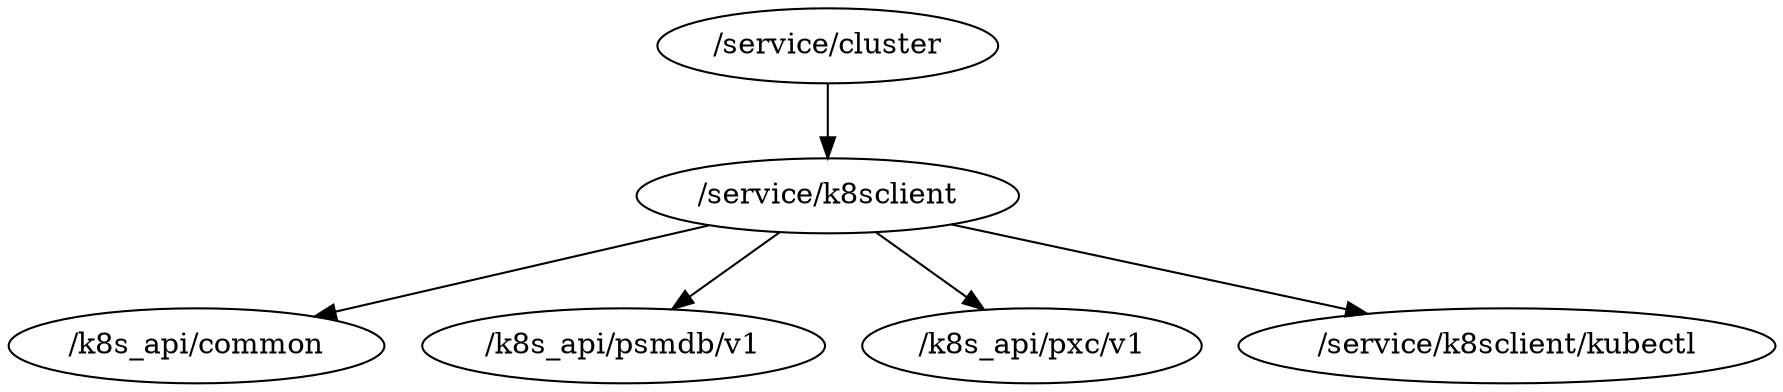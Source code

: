 digraph packages {
	"/service/cluster" -> "/service/k8sclient";
	"/service/k8sclient" -> "/k8s_api/common";
	"/service/k8sclient" -> "/k8s_api/psmdb/v1";
	"/service/k8sclient" -> "/k8s_api/pxc/v1";
	"/service/k8sclient" -> "/service/k8sclient/kubectl";
}
